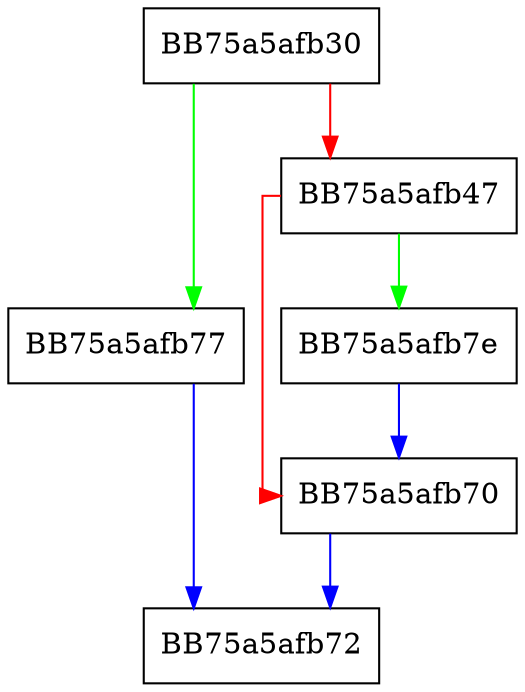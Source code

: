 digraph TryUsing {
  node [shape="box"];
  graph [splines=ortho];
  BB75a5afb30 -> BB75a5afb77 [color="green"];
  BB75a5afb30 -> BB75a5afb47 [color="red"];
  BB75a5afb47 -> BB75a5afb7e [color="green"];
  BB75a5afb47 -> BB75a5afb70 [color="red"];
  BB75a5afb70 -> BB75a5afb72 [color="blue"];
  BB75a5afb77 -> BB75a5afb72 [color="blue"];
  BB75a5afb7e -> BB75a5afb70 [color="blue"];
}